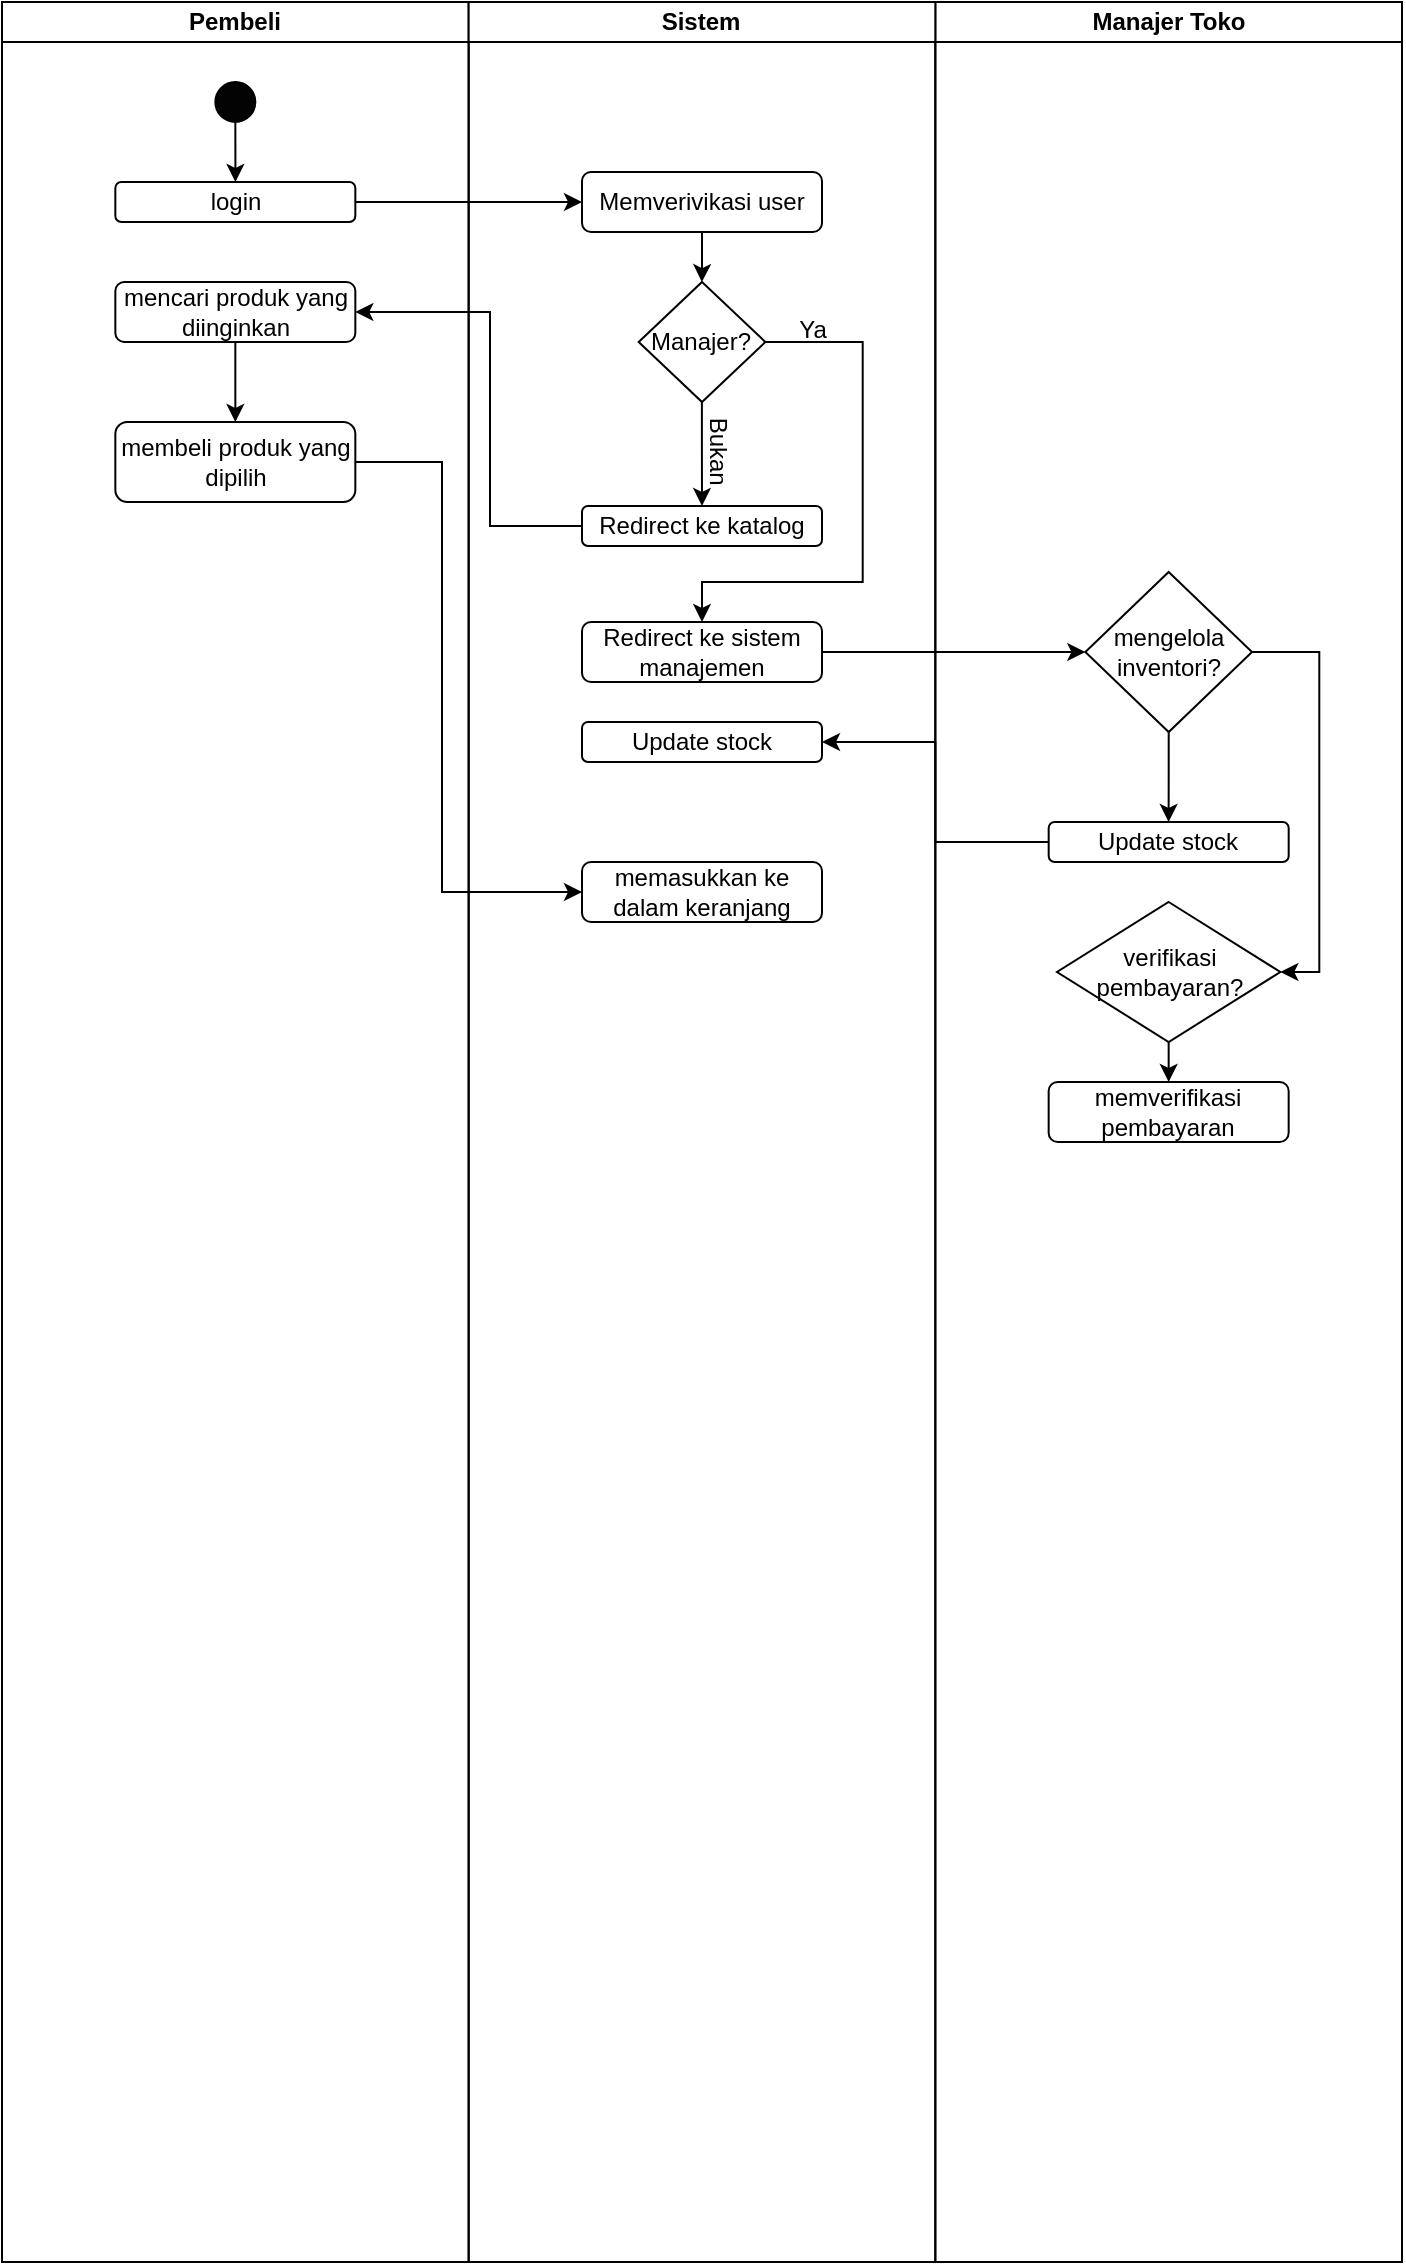 <mxfile version="24.1.0" type="device">
  <diagram name="Page-1" id="NGPqPNKgDu4mKm6Rxbwl">
    <mxGraphModel dx="857" dy="399" grid="1" gridSize="10" guides="1" tooltips="1" connect="1" arrows="1" fold="1" page="1" pageScale="1" pageWidth="827" pageHeight="1169" math="0" shadow="0">
      <root>
        <mxCell id="0" />
        <mxCell id="1" parent="0" />
        <mxCell id="CBDrli8RDdkUmFw1kKa4-8" value="" style="group" vertex="1" connectable="0" parent="1">
          <mxGeometry x="50" y="30" width="700" height="1130" as="geometry" />
        </mxCell>
        <mxCell id="CBDrli8RDdkUmFw1kKa4-7" value="Manajer Toko" style="swimlane;startSize=20;whiteSpace=wrap;html=1;" vertex="1" parent="CBDrli8RDdkUmFw1kKa4-8">
          <mxGeometry x="466.67" width="233.33" height="1130" as="geometry" />
        </mxCell>
        <mxCell id="CBDrli8RDdkUmFw1kKa4-35" value="" style="edgeStyle=orthogonalEdgeStyle;rounded=0;orthogonalLoop=1;jettySize=auto;html=1;" edge="1" parent="CBDrli8RDdkUmFw1kKa4-7" source="CBDrli8RDdkUmFw1kKa4-30" target="CBDrli8RDdkUmFw1kKa4-34">
          <mxGeometry relative="1" as="geometry" />
        </mxCell>
        <mxCell id="CBDrli8RDdkUmFw1kKa4-47" style="edgeStyle=orthogonalEdgeStyle;rounded=0;orthogonalLoop=1;jettySize=auto;html=1;entryX=1;entryY=0.5;entryDx=0;entryDy=0;" edge="1" parent="CBDrli8RDdkUmFw1kKa4-7" source="CBDrli8RDdkUmFw1kKa4-30" target="CBDrli8RDdkUmFw1kKa4-46">
          <mxGeometry relative="1" as="geometry">
            <Array as="points">
              <mxPoint x="192" y="325" />
              <mxPoint x="192" y="485" />
            </Array>
          </mxGeometry>
        </mxCell>
        <mxCell id="CBDrli8RDdkUmFw1kKa4-30" value="mengelola inventori?" style="rhombus;whiteSpace=wrap;html=1;" vertex="1" parent="CBDrli8RDdkUmFw1kKa4-7">
          <mxGeometry x="75" y="285" width="83.34" height="80" as="geometry" />
        </mxCell>
        <mxCell id="CBDrli8RDdkUmFw1kKa4-34" value="Update stock" style="rounded=1;whiteSpace=wrap;html=1;" vertex="1" parent="CBDrli8RDdkUmFw1kKa4-7">
          <mxGeometry x="56.67" y="410" width="120" height="20" as="geometry" />
        </mxCell>
        <mxCell id="CBDrli8RDdkUmFw1kKa4-46" value="verifikasi pembayaran?" style="rhombus;whiteSpace=wrap;html=1;" vertex="1" parent="CBDrli8RDdkUmFw1kKa4-7">
          <mxGeometry x="60.83" y="450" width="111.66" height="70" as="geometry" />
        </mxCell>
        <mxCell id="CBDrli8RDdkUmFw1kKa4-48" value="memverifikasi pembayaran" style="rounded=1;whiteSpace=wrap;html=1;" vertex="1" parent="CBDrli8RDdkUmFw1kKa4-7">
          <mxGeometry x="56.66" y="540" width="120" height="30" as="geometry" />
        </mxCell>
        <mxCell id="CBDrli8RDdkUmFw1kKa4-50" value="" style="endArrow=classic;html=1;rounded=0;exitX=0.5;exitY=1;exitDx=0;exitDy=0;entryX=0.5;entryY=0;entryDx=0;entryDy=0;" edge="1" parent="CBDrli8RDdkUmFw1kKa4-7" source="CBDrli8RDdkUmFw1kKa4-46" target="CBDrli8RDdkUmFw1kKa4-48">
          <mxGeometry width="50" height="50" relative="1" as="geometry">
            <mxPoint x="243.33" y="560" as="sourcePoint" />
            <mxPoint x="293.33" y="510" as="targetPoint" />
          </mxGeometry>
        </mxCell>
        <mxCell id="CBDrli8RDdkUmFw1kKa4-6" value="Pembeli" style="swimlane;startSize=20;whiteSpace=wrap;html=1;" vertex="1" parent="CBDrli8RDdkUmFw1kKa4-8">
          <mxGeometry width="233.33" height="1130" as="geometry" />
        </mxCell>
        <mxCell id="CBDrli8RDdkUmFw1kKa4-15" value="" style="edgeStyle=orthogonalEdgeStyle;rounded=0;orthogonalLoop=1;jettySize=auto;html=1;" edge="1" parent="CBDrli8RDdkUmFw1kKa4-6" source="CBDrli8RDdkUmFw1kKa4-10" target="CBDrli8RDdkUmFw1kKa4-11">
          <mxGeometry relative="1" as="geometry" />
        </mxCell>
        <mxCell id="CBDrli8RDdkUmFw1kKa4-10" value="" style="ellipse;whiteSpace=wrap;html=1;aspect=fixed;fillColor=#030303;" vertex="1" parent="CBDrli8RDdkUmFw1kKa4-6">
          <mxGeometry x="106.67" y="40" width="20" height="20" as="geometry" />
        </mxCell>
        <mxCell id="CBDrli8RDdkUmFw1kKa4-11" value="login" style="rounded=1;whiteSpace=wrap;html=1;" vertex="1" parent="CBDrli8RDdkUmFw1kKa4-6">
          <mxGeometry x="56.67" y="90" width="120" height="20" as="geometry" />
        </mxCell>
        <mxCell id="CBDrli8RDdkUmFw1kKa4-33" value="" style="edgeStyle=orthogonalEdgeStyle;rounded=0;orthogonalLoop=1;jettySize=auto;html=1;" edge="1" parent="CBDrli8RDdkUmFw1kKa4-6" source="CBDrli8RDdkUmFw1kKa4-25" target="CBDrli8RDdkUmFw1kKa4-32">
          <mxGeometry relative="1" as="geometry" />
        </mxCell>
        <mxCell id="CBDrli8RDdkUmFw1kKa4-25" value="mencari produk yang diinginkan" style="rounded=1;whiteSpace=wrap;html=1;" vertex="1" parent="CBDrli8RDdkUmFw1kKa4-6">
          <mxGeometry x="56.67" y="140" width="120" height="30" as="geometry" />
        </mxCell>
        <mxCell id="CBDrli8RDdkUmFw1kKa4-32" value="membeli produk yang dipilih" style="rounded=1;whiteSpace=wrap;html=1;" vertex="1" parent="CBDrli8RDdkUmFw1kKa4-6">
          <mxGeometry x="56.67" y="210" width="120" height="40" as="geometry" />
        </mxCell>
        <mxCell id="CBDrli8RDdkUmFw1kKa4-5" value="Sistem" style="swimlane;startSize=20;whiteSpace=wrap;html=1;" vertex="1" parent="CBDrli8RDdkUmFw1kKa4-8">
          <mxGeometry x="233.33" width="233.33" height="1130" as="geometry" />
        </mxCell>
        <mxCell id="CBDrli8RDdkUmFw1kKa4-20" value="" style="edgeStyle=orthogonalEdgeStyle;rounded=0;orthogonalLoop=1;jettySize=auto;html=1;" edge="1" parent="CBDrli8RDdkUmFw1kKa4-5" source="CBDrli8RDdkUmFw1kKa4-16" target="CBDrli8RDdkUmFw1kKa4-19">
          <mxGeometry relative="1" as="geometry" />
        </mxCell>
        <mxCell id="CBDrli8RDdkUmFw1kKa4-16" value="Memverivikasi user" style="rounded=1;whiteSpace=wrap;html=1;" vertex="1" parent="CBDrli8RDdkUmFw1kKa4-5">
          <mxGeometry x="56.67" y="85" width="120" height="30" as="geometry" />
        </mxCell>
        <mxCell id="CBDrli8RDdkUmFw1kKa4-22" value="" style="edgeStyle=orthogonalEdgeStyle;rounded=0;orthogonalLoop=1;jettySize=auto;html=1;" edge="1" parent="CBDrli8RDdkUmFw1kKa4-5" source="CBDrli8RDdkUmFw1kKa4-19" target="CBDrli8RDdkUmFw1kKa4-21">
          <mxGeometry relative="1" as="geometry" />
        </mxCell>
        <mxCell id="CBDrli8RDdkUmFw1kKa4-24" style="edgeStyle=orthogonalEdgeStyle;rounded=0;orthogonalLoop=1;jettySize=auto;html=1;entryX=0.5;entryY=0;entryDx=0;entryDy=0;" edge="1" parent="CBDrli8RDdkUmFw1kKa4-5" source="CBDrli8RDdkUmFw1kKa4-19" target="CBDrli8RDdkUmFw1kKa4-23">
          <mxGeometry relative="1" as="geometry">
            <Array as="points">
              <mxPoint x="197" y="170" />
              <mxPoint x="197" y="290" />
              <mxPoint x="117" y="290" />
            </Array>
          </mxGeometry>
        </mxCell>
        <mxCell id="CBDrli8RDdkUmFw1kKa4-19" value="Manajer?" style="rhombus;whiteSpace=wrap;html=1;" vertex="1" parent="CBDrli8RDdkUmFw1kKa4-5">
          <mxGeometry x="85.01" y="140" width="63.33" height="60" as="geometry" />
        </mxCell>
        <mxCell id="CBDrli8RDdkUmFw1kKa4-21" value="Redirect ke katalog" style="rounded=1;whiteSpace=wrap;html=1;" vertex="1" parent="CBDrli8RDdkUmFw1kKa4-5">
          <mxGeometry x="56.67" y="252" width="120" height="20" as="geometry" />
        </mxCell>
        <mxCell id="CBDrli8RDdkUmFw1kKa4-23" value="Redirect ke sistem manajemen" style="rounded=1;whiteSpace=wrap;html=1;" vertex="1" parent="CBDrli8RDdkUmFw1kKa4-5">
          <mxGeometry x="56.67" y="310" width="120" height="30" as="geometry" />
        </mxCell>
        <mxCell id="CBDrli8RDdkUmFw1kKa4-27" value="Ya" style="text;html=1;align=center;verticalAlign=middle;whiteSpace=wrap;rounded=0;" vertex="1" parent="CBDrli8RDdkUmFw1kKa4-5">
          <mxGeometry x="167.34" y="156" width="9.33" height="16" as="geometry" />
        </mxCell>
        <mxCell id="CBDrli8RDdkUmFw1kKa4-28" value="Bukan" style="text;html=1;align=center;verticalAlign=middle;whiteSpace=wrap;rounded=0;rotation=90;" vertex="1" parent="CBDrli8RDdkUmFw1kKa4-5">
          <mxGeometry x="106.67" y="220" width="36.33" height="10" as="geometry" />
        </mxCell>
        <mxCell id="CBDrli8RDdkUmFw1kKa4-36" value="Update stock" style="rounded=1;whiteSpace=wrap;html=1;" vertex="1" parent="CBDrli8RDdkUmFw1kKa4-5">
          <mxGeometry x="56.67" y="360" width="120" height="20" as="geometry" />
        </mxCell>
        <mxCell id="CBDrli8RDdkUmFw1kKa4-42" value="memasukkan ke dalam keranjang" style="rounded=1;whiteSpace=wrap;html=1;" vertex="1" parent="CBDrli8RDdkUmFw1kKa4-5">
          <mxGeometry x="56.67" y="430" width="120" height="30" as="geometry" />
        </mxCell>
        <mxCell id="CBDrli8RDdkUmFw1kKa4-49" style="edgeStyle=orthogonalEdgeStyle;rounded=0;orthogonalLoop=1;jettySize=auto;html=1;exitX=0.5;exitY=1;exitDx=0;exitDy=0;" edge="1" parent="CBDrli8RDdkUmFw1kKa4-5" source="CBDrli8RDdkUmFw1kKa4-16" target="CBDrli8RDdkUmFw1kKa4-16">
          <mxGeometry relative="1" as="geometry" />
        </mxCell>
        <mxCell id="CBDrli8RDdkUmFw1kKa4-17" style="edgeStyle=orthogonalEdgeStyle;rounded=0;orthogonalLoop=1;jettySize=auto;html=1;entryX=0;entryY=0.5;entryDx=0;entryDy=0;" edge="1" parent="CBDrli8RDdkUmFw1kKa4-8" source="CBDrli8RDdkUmFw1kKa4-11" target="CBDrli8RDdkUmFw1kKa4-16">
          <mxGeometry relative="1" as="geometry" />
        </mxCell>
        <mxCell id="CBDrli8RDdkUmFw1kKa4-26" style="edgeStyle=orthogonalEdgeStyle;rounded=0;orthogonalLoop=1;jettySize=auto;html=1;entryX=1;entryY=0.5;entryDx=0;entryDy=0;" edge="1" parent="CBDrli8RDdkUmFw1kKa4-8" source="CBDrli8RDdkUmFw1kKa4-21" target="CBDrli8RDdkUmFw1kKa4-25">
          <mxGeometry relative="1" as="geometry">
            <Array as="points">
              <mxPoint x="244" y="262" />
              <mxPoint x="244" y="155" />
            </Array>
          </mxGeometry>
        </mxCell>
        <mxCell id="CBDrli8RDdkUmFw1kKa4-31" style="edgeStyle=orthogonalEdgeStyle;rounded=0;orthogonalLoop=1;jettySize=auto;html=1;entryX=0;entryY=0.5;entryDx=0;entryDy=0;" edge="1" parent="CBDrli8RDdkUmFw1kKa4-8" source="CBDrli8RDdkUmFw1kKa4-23" target="CBDrli8RDdkUmFw1kKa4-30">
          <mxGeometry relative="1" as="geometry">
            <Array as="points">
              <mxPoint x="480" y="325" />
              <mxPoint x="480" y="325" />
            </Array>
          </mxGeometry>
        </mxCell>
        <mxCell id="CBDrli8RDdkUmFw1kKa4-37" style="edgeStyle=orthogonalEdgeStyle;rounded=0;orthogonalLoop=1;jettySize=auto;html=1;entryX=1;entryY=0.5;entryDx=0;entryDy=0;" edge="1" parent="CBDrli8RDdkUmFw1kKa4-8" source="CBDrli8RDdkUmFw1kKa4-34" target="CBDrli8RDdkUmFw1kKa4-36">
          <mxGeometry relative="1" as="geometry" />
        </mxCell>
        <mxCell id="CBDrli8RDdkUmFw1kKa4-43" style="edgeStyle=orthogonalEdgeStyle;rounded=0;orthogonalLoop=1;jettySize=auto;html=1;entryX=0;entryY=0.5;entryDx=0;entryDy=0;" edge="1" parent="CBDrli8RDdkUmFw1kKa4-8" source="CBDrli8RDdkUmFw1kKa4-32" target="CBDrli8RDdkUmFw1kKa4-42">
          <mxGeometry relative="1" as="geometry">
            <Array as="points">
              <mxPoint x="220" y="230" />
              <mxPoint x="220" y="445" />
            </Array>
          </mxGeometry>
        </mxCell>
      </root>
    </mxGraphModel>
  </diagram>
</mxfile>
